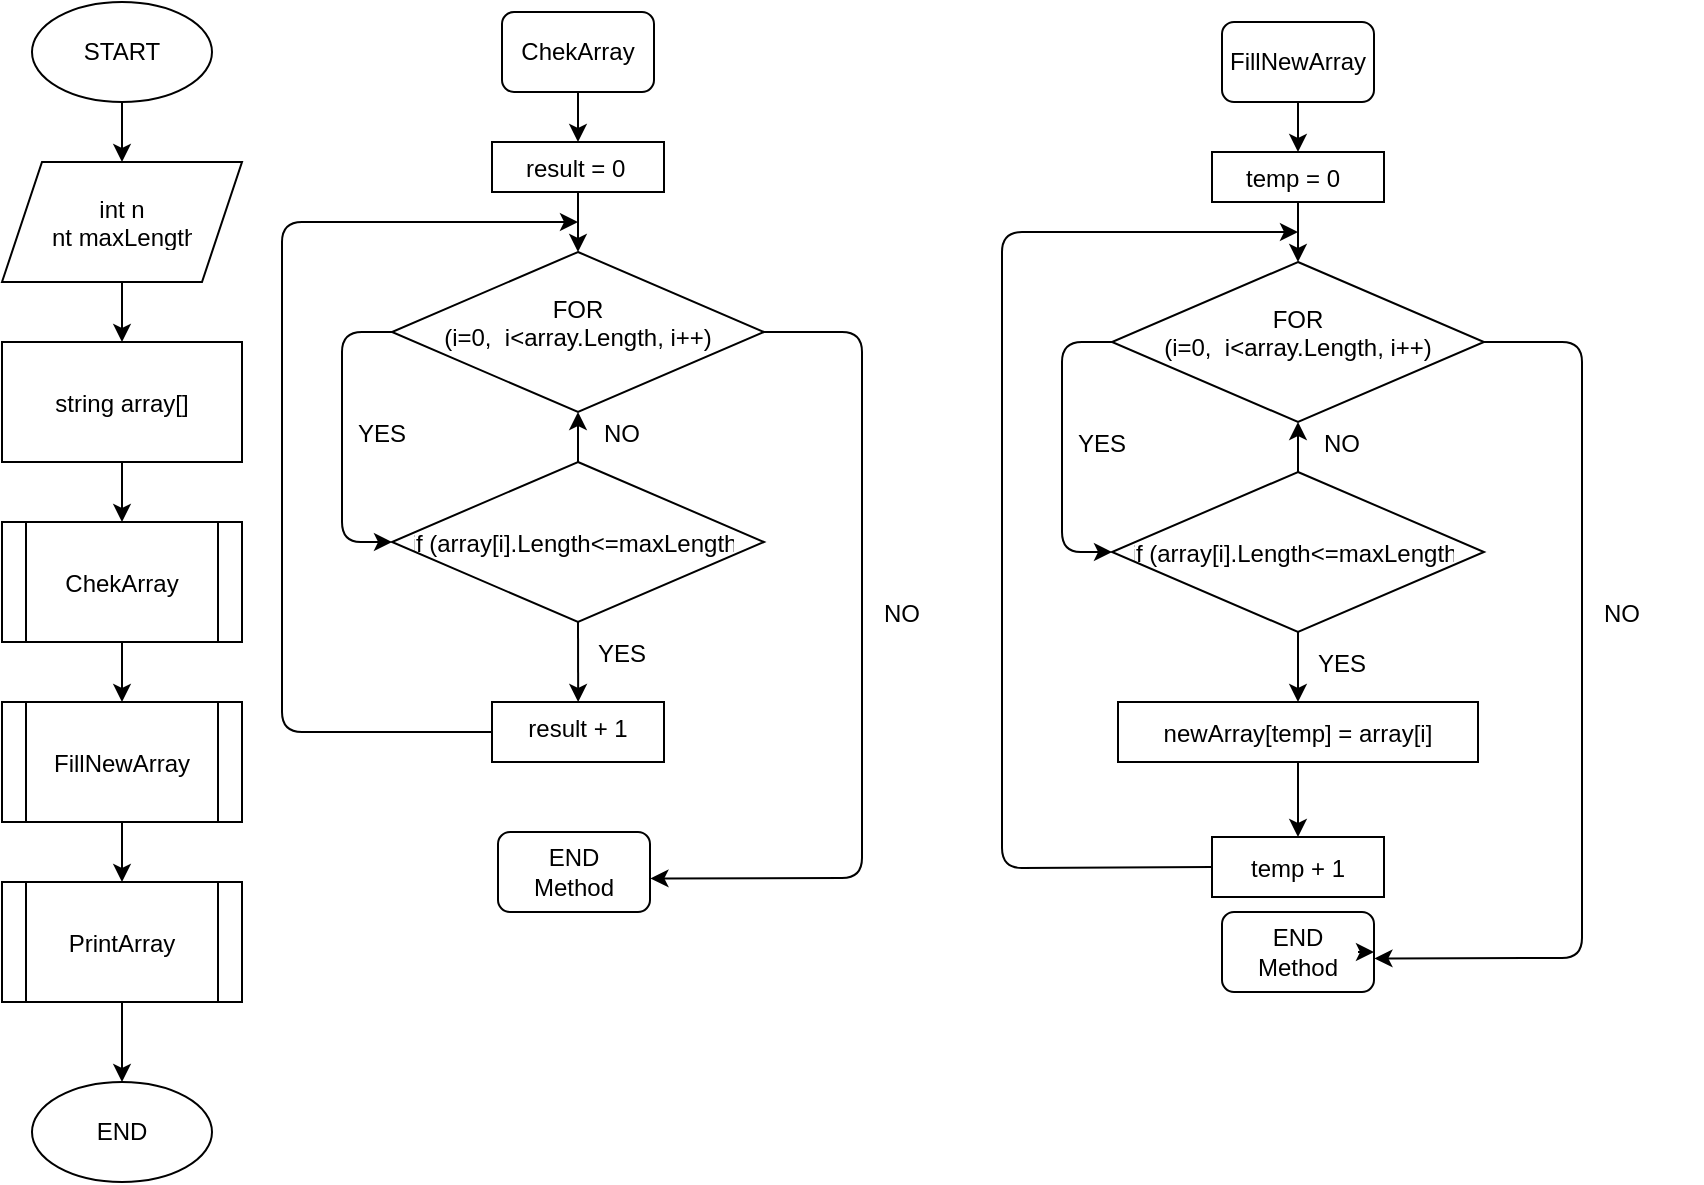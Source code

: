 <mxfile>
    <diagram id="GuXN4qwN2RfqxG8nXlDR" name="Страница 1">
        <mxGraphModel dx="1386" dy="686" grid="1" gridSize="10" guides="1" tooltips="1" connect="1" arrows="1" fold="1" page="1" pageScale="1" pageWidth="827" pageHeight="1169" math="0" shadow="0">
            <root>
                <mxCell id="0"/>
                <mxCell id="1" parent="0"/>
                <mxCell id="19" style="edgeStyle=none;html=1;exitX=0.5;exitY=1;exitDx=0;exitDy=0;entryX=0.5;entryY=0;entryDx=0;entryDy=0;" edge="1" parent="1" source="2" target="4">
                    <mxGeometry relative="1" as="geometry"/>
                </mxCell>
                <mxCell id="2" value="" style="ellipse;whiteSpace=wrap;html=1;" vertex="1" parent="1">
                    <mxGeometry x="125" y="20" width="90" height="50" as="geometry"/>
                </mxCell>
                <mxCell id="3" value="START" style="text;html=1;strokeColor=none;fillColor=none;align=center;verticalAlign=middle;whiteSpace=wrap;rounded=0;" vertex="1" parent="1">
                    <mxGeometry x="140" y="30" width="60" height="30" as="geometry"/>
                </mxCell>
                <mxCell id="20" style="edgeStyle=none;html=1;entryX=0.5;entryY=0;entryDx=0;entryDy=0;" edge="1" parent="1" source="4" target="6">
                    <mxGeometry relative="1" as="geometry"/>
                </mxCell>
                <mxCell id="4" value="" style="shape=parallelogram;perimeter=parallelogramPerimeter;whiteSpace=wrap;html=1;fixedSize=1;" vertex="1" parent="1">
                    <mxGeometry x="110" y="100" width="120" height="60" as="geometry"/>
                </mxCell>
                <mxCell id="5" value="int n&#10;int maxLength" style="text;strokeColor=none;fillColor=none;align=center;verticalAlign=middle;spacingLeft=4;spacingRight=4;overflow=hidden;points=[[0,0.5],[1,0.5]];portConstraint=eastwest;rotatable=0;" vertex="1" parent="1">
                    <mxGeometry x="130" y="115" width="80" height="30" as="geometry"/>
                </mxCell>
                <mxCell id="25" style="edgeStyle=none;html=1;exitX=0.5;exitY=1;exitDx=0;exitDy=0;entryX=0.5;entryY=0;entryDx=0;entryDy=0;" edge="1" parent="1" source="6" target="9">
                    <mxGeometry relative="1" as="geometry"/>
                </mxCell>
                <mxCell id="6" value="" style="rounded=0;whiteSpace=wrap;html=1;" vertex="1" parent="1">
                    <mxGeometry x="110" y="190" width="120" height="60" as="geometry"/>
                </mxCell>
                <mxCell id="7" value="string array[]" style="text;strokeColor=none;fillColor=none;align=center;verticalAlign=middle;spacingLeft=4;spacingRight=4;overflow=hidden;points=[[0,0.5],[1,0.5]];portConstraint=eastwest;rotatable=0;" vertex="1" parent="1">
                    <mxGeometry x="130" y="205" width="80" height="30" as="geometry"/>
                </mxCell>
                <mxCell id="22" style="edgeStyle=none;html=1;exitX=0.5;exitY=1;exitDx=0;exitDy=0;entryX=0.5;entryY=0;entryDx=0;entryDy=0;" edge="1" parent="1" source="9" target="10">
                    <mxGeometry relative="1" as="geometry"/>
                </mxCell>
                <mxCell id="9" value="" style="shape=process;whiteSpace=wrap;html=1;backgroundOutline=1;" vertex="1" parent="1">
                    <mxGeometry x="110" y="280" width="120" height="60" as="geometry"/>
                </mxCell>
                <mxCell id="23" style="edgeStyle=none;html=1;exitX=0.5;exitY=1;exitDx=0;exitDy=0;entryX=0.5;entryY=0;entryDx=0;entryDy=0;" edge="1" parent="1" source="10" target="11">
                    <mxGeometry relative="1" as="geometry"/>
                </mxCell>
                <mxCell id="10" value="" style="shape=process;whiteSpace=wrap;html=1;backgroundOutline=1;" vertex="1" parent="1">
                    <mxGeometry x="110" y="370" width="120" height="60" as="geometry"/>
                </mxCell>
                <mxCell id="24" style="edgeStyle=none;html=1;exitX=0.5;exitY=1;exitDx=0;exitDy=0;entryX=0.5;entryY=0;entryDx=0;entryDy=0;" edge="1" parent="1" source="11" target="13">
                    <mxGeometry relative="1" as="geometry"/>
                </mxCell>
                <mxCell id="11" value="" style="shape=process;whiteSpace=wrap;html=1;backgroundOutline=1;" vertex="1" parent="1">
                    <mxGeometry x="110" y="460" width="120" height="60" as="geometry"/>
                </mxCell>
                <mxCell id="13" value="" style="ellipse;whiteSpace=wrap;html=1;" vertex="1" parent="1">
                    <mxGeometry x="125" y="560" width="90" height="50" as="geometry"/>
                </mxCell>
                <mxCell id="14" value="ChekArray" style="text;strokeColor=none;fillColor=none;align=center;verticalAlign=middle;spacingLeft=4;spacingRight=4;overflow=hidden;points=[[0,0.5],[1,0.5]];portConstraint=eastwest;rotatable=0;" vertex="1" parent="1">
                    <mxGeometry x="130" y="295" width="80" height="30" as="geometry"/>
                </mxCell>
                <mxCell id="15" value="FillNewArray" style="text;strokeColor=none;fillColor=none;align=center;verticalAlign=middle;spacingLeft=4;spacingRight=4;overflow=hidden;points=[[0,0.5],[1,0.5]];portConstraint=eastwest;rotatable=0;" vertex="1" parent="1">
                    <mxGeometry x="130" y="385" width="80" height="30" as="geometry"/>
                </mxCell>
                <mxCell id="16" value="PrintArray" style="text;strokeColor=none;fillColor=none;align=center;verticalAlign=middle;spacingLeft=4;spacingRight=4;overflow=hidden;points=[[0,0.5],[1,0.5]];portConstraint=eastwest;rotatable=0;" vertex="1" parent="1">
                    <mxGeometry x="130" y="475" width="80" height="30" as="geometry"/>
                </mxCell>
                <mxCell id="17" value="END" style="text;html=1;strokeColor=none;fillColor=none;align=center;verticalAlign=middle;whiteSpace=wrap;rounded=0;" vertex="1" parent="1">
                    <mxGeometry x="140" y="570" width="60" height="30" as="geometry"/>
                </mxCell>
                <mxCell id="26" value="" style="rounded=1;whiteSpace=wrap;html=1;" vertex="1" parent="1">
                    <mxGeometry x="360" y="25" width="76" height="40" as="geometry"/>
                </mxCell>
                <mxCell id="48" style="edgeStyle=none;html=1;exitX=0;exitY=0.5;exitDx=0;exitDy=0;entryX=0;entryY=0.5;entryDx=0;entryDy=0;" edge="1" parent="1" source="27" target="39">
                    <mxGeometry relative="1" as="geometry">
                        <mxPoint x="280" y="300" as="targetPoint"/>
                        <Array as="points">
                            <mxPoint x="280" y="185"/>
                            <mxPoint x="280" y="290"/>
                        </Array>
                    </mxGeometry>
                </mxCell>
                <mxCell id="50" style="edgeStyle=none;html=1;entryX=1.003;entryY=0.58;entryDx=0;entryDy=0;entryPerimeter=0;" edge="1" parent="1" source="27" target="35">
                    <mxGeometry relative="1" as="geometry">
                        <mxPoint x="600" y="400" as="targetPoint"/>
                        <Array as="points">
                            <mxPoint x="540" y="185"/>
                            <mxPoint x="540" y="458"/>
                        </Array>
                    </mxGeometry>
                </mxCell>
                <mxCell id="27" value="" style="rhombus;whiteSpace=wrap;html=1;" vertex="1" parent="1">
                    <mxGeometry x="305" y="145" width="186" height="80" as="geometry"/>
                </mxCell>
                <mxCell id="49" style="edgeStyle=none;html=1;" edge="1" parent="1" source="29">
                    <mxGeometry relative="1" as="geometry">
                        <mxPoint x="398" y="130" as="targetPoint"/>
                        <Array as="points">
                            <mxPoint x="250" y="385"/>
                            <mxPoint x="250" y="130"/>
                        </Array>
                    </mxGeometry>
                </mxCell>
                <mxCell id="29" value="" style="rounded=0;whiteSpace=wrap;html=1;" vertex="1" parent="1">
                    <mxGeometry x="355" y="370" width="86" height="30" as="geometry"/>
                </mxCell>
                <mxCell id="32" style="edgeStyle=none;html=1;exitX=0.75;exitY=1;exitDx=0;exitDy=0;entryX=0.663;entryY=1.16;entryDx=0;entryDy=0;entryPerimeter=0;" edge="1" parent="1">
                    <mxGeometry relative="1" as="geometry">
                        <mxPoint x="422.5" y="450" as="sourcePoint"/>
                        <mxPoint x="415.018" y="454" as="targetPoint"/>
                    </mxGeometry>
                </mxCell>
                <mxCell id="44" style="edgeStyle=none;html=1;entryX=0.4;entryY=0.083;entryDx=0;entryDy=0;entryPerimeter=0;exitX=0.5;exitY=1;exitDx=0;exitDy=0;" edge="1" parent="1" source="26" target="42">
                    <mxGeometry relative="1" as="geometry">
                        <mxPoint x="398" y="70" as="sourcePoint"/>
                    </mxGeometry>
                </mxCell>
                <mxCell id="34" value="ChekArray" style="text;html=1;strokeColor=none;fillColor=none;align=center;verticalAlign=middle;whiteSpace=wrap;rounded=0;" vertex="1" parent="1">
                    <mxGeometry x="368" y="30" width="60" height="30" as="geometry"/>
                </mxCell>
                <mxCell id="35" value="" style="rounded=1;whiteSpace=wrap;html=1;" vertex="1" parent="1">
                    <mxGeometry x="358" y="435" width="76" height="40" as="geometry"/>
                </mxCell>
                <mxCell id="36" value="END Method" style="text;html=1;strokeColor=none;fillColor=none;align=center;verticalAlign=middle;whiteSpace=wrap;rounded=0;" vertex="1" parent="1">
                    <mxGeometry x="366" y="440" width="60" height="30" as="geometry"/>
                </mxCell>
                <mxCell id="38" value="FOR&#10;(i=0,  i&lt;array.Length, i++)" style="text;strokeColor=none;fillColor=none;align=center;verticalAlign=middle;spacingLeft=4;spacingRight=4;overflow=hidden;points=[[0,0.5],[1,0.5]];portConstraint=eastwest;rotatable=0;" vertex="1" parent="1">
                    <mxGeometry x="313" y="155" width="170" height="50" as="geometry"/>
                </mxCell>
                <mxCell id="46" style="edgeStyle=none;html=1;entryX=0.5;entryY=1;entryDx=0;entryDy=0;" edge="1" parent="1" source="39" target="27">
                    <mxGeometry relative="1" as="geometry"/>
                </mxCell>
                <mxCell id="47" style="edgeStyle=none;html=1;exitX=0.5;exitY=1;exitDx=0;exitDy=0;entryX=0.501;entryY=0.083;entryDx=0;entryDy=0;entryPerimeter=0;" edge="1" parent="1" source="39" target="43">
                    <mxGeometry relative="1" as="geometry"/>
                </mxCell>
                <mxCell id="39" value="" style="rhombus;whiteSpace=wrap;html=1;" vertex="1" parent="1">
                    <mxGeometry x="305" y="250" width="186" height="80" as="geometry"/>
                </mxCell>
                <mxCell id="40" value="if (array[i].Length&lt;=maxLength" style="text;strokeColor=none;fillColor=none;align=center;verticalAlign=middle;spacingLeft=4;spacingRight=4;overflow=hidden;points=[[0,0.5],[1,0.5]];portConstraint=eastwest;rotatable=0;" vertex="1" parent="1">
                    <mxGeometry x="311" y="265" width="170" height="50" as="geometry"/>
                </mxCell>
                <mxCell id="45" style="edgeStyle=none;html=1;entryX=0.5;entryY=0;entryDx=0;entryDy=0;" edge="1" parent="1" source="41" target="27">
                    <mxGeometry relative="1" as="geometry"/>
                </mxCell>
                <mxCell id="41" value="" style="rounded=0;whiteSpace=wrap;html=1;" vertex="1" parent="1">
                    <mxGeometry x="355" y="90" width="86" height="25" as="geometry"/>
                </mxCell>
                <mxCell id="42" value="result = 0" style="text;strokeColor=none;fillColor=none;align=left;verticalAlign=middle;spacingLeft=4;spacingRight=4;overflow=hidden;points=[[0,0.5],[1,0.5]];portConstraint=eastwest;rotatable=0;" vertex="1" parent="1">
                    <mxGeometry x="366" y="87.5" width="80" height="30" as="geometry"/>
                </mxCell>
                <mxCell id="43" value="result + 1" style="text;strokeColor=none;fillColor=none;align=center;verticalAlign=middle;spacingLeft=4;spacingRight=4;overflow=hidden;points=[[0,0.5],[1,0.5]];portConstraint=eastwest;rotatable=0;" vertex="1" parent="1">
                    <mxGeometry x="358" y="367.5" width="80" height="30" as="geometry"/>
                </mxCell>
                <mxCell id="51" value="YES" style="text;strokeColor=none;fillColor=none;align=center;verticalAlign=middle;spacingLeft=4;spacingRight=4;overflow=hidden;points=[[0,0.5],[1,0.5]];portConstraint=eastwest;rotatable=0;" vertex="1" parent="1">
                    <mxGeometry x="260" y="220" width="80" height="30" as="geometry"/>
                </mxCell>
                <mxCell id="52" value="YES" style="text;strokeColor=none;fillColor=none;align=center;verticalAlign=middle;spacingLeft=4;spacingRight=4;overflow=hidden;points=[[0,0.5],[1,0.5]];portConstraint=eastwest;rotatable=0;" vertex="1" parent="1">
                    <mxGeometry x="380" y="330" width="80" height="30" as="geometry"/>
                </mxCell>
                <mxCell id="53" value="NO" style="text;strokeColor=none;fillColor=none;align=center;verticalAlign=middle;spacingLeft=4;spacingRight=4;overflow=hidden;points=[[0,0.5],[1,0.5]];portConstraint=eastwest;rotatable=0;" vertex="1" parent="1">
                    <mxGeometry x="520" y="310" width="80" height="30" as="geometry"/>
                </mxCell>
                <mxCell id="54" value="NO" style="text;strokeColor=none;fillColor=none;align=center;verticalAlign=middle;spacingLeft=4;spacingRight=4;overflow=hidden;points=[[0,0.5],[1,0.5]];portConstraint=eastwest;rotatable=0;" vertex="1" parent="1">
                    <mxGeometry x="380" y="220" width="80" height="30" as="geometry"/>
                </mxCell>
                <mxCell id="55" value="" style="rounded=1;whiteSpace=wrap;html=1;" vertex="1" parent="1">
                    <mxGeometry x="720" y="30" width="76" height="40" as="geometry"/>
                </mxCell>
                <mxCell id="56" style="edgeStyle=none;html=1;exitX=0;exitY=0.5;exitDx=0;exitDy=0;entryX=0;entryY=0.5;entryDx=0;entryDy=0;" edge="1" parent="1" source="58" target="69">
                    <mxGeometry relative="1" as="geometry">
                        <mxPoint x="640" y="305" as="targetPoint"/>
                        <Array as="points">
                            <mxPoint x="640" y="190"/>
                            <mxPoint x="640" y="295"/>
                        </Array>
                    </mxGeometry>
                </mxCell>
                <mxCell id="57" style="edgeStyle=none;html=1;entryX=1.003;entryY=0.58;entryDx=0;entryDy=0;entryPerimeter=0;" edge="1" parent="1" source="58" target="64">
                    <mxGeometry relative="1" as="geometry">
                        <mxPoint x="960" y="405" as="targetPoint"/>
                        <Array as="points">
                            <mxPoint x="900" y="190"/>
                            <mxPoint x="900" y="498"/>
                        </Array>
                    </mxGeometry>
                </mxCell>
                <mxCell id="58" value="" style="rhombus;whiteSpace=wrap;html=1;" vertex="1" parent="1">
                    <mxGeometry x="665" y="150" width="186" height="80" as="geometry"/>
                </mxCell>
                <mxCell id="59" style="edgeStyle=none;html=1;exitX=0;exitY=0.5;exitDx=0;exitDy=0;" edge="1" parent="1" source="79">
                    <mxGeometry relative="1" as="geometry">
                        <mxPoint x="758.0" y="135" as="targetPoint"/>
                        <Array as="points">
                            <mxPoint x="610" y="453"/>
                            <mxPoint x="610" y="135"/>
                        </Array>
                        <mxPoint x="710" y="440" as="sourcePoint"/>
                    </mxGeometry>
                </mxCell>
                <mxCell id="84" style="edgeStyle=none;html=1;" edge="1" parent="1" source="60" target="80">
                    <mxGeometry relative="1" as="geometry"/>
                </mxCell>
                <mxCell id="60" value="" style="rounded=0;whiteSpace=wrap;html=1;" vertex="1" parent="1">
                    <mxGeometry x="668" y="370" width="180" height="30" as="geometry"/>
                </mxCell>
                <mxCell id="61" style="edgeStyle=none;html=1;exitX=0.75;exitY=1;exitDx=0;exitDy=0;entryX=0.663;entryY=1.16;entryDx=0;entryDy=0;entryPerimeter=0;" edge="1" parent="1">
                    <mxGeometry relative="1" as="geometry">
                        <mxPoint x="784.5" y="490" as="sourcePoint"/>
                        <mxPoint x="777.018" y="494" as="targetPoint"/>
                    </mxGeometry>
                </mxCell>
                <mxCell id="62" style="edgeStyle=none;html=1;entryX=0.4;entryY=0.083;entryDx=0;entryDy=0;entryPerimeter=0;exitX=0.5;exitY=1;exitDx=0;exitDy=0;" edge="1" parent="1" source="55" target="73">
                    <mxGeometry relative="1" as="geometry">
                        <mxPoint x="758" y="75" as="sourcePoint"/>
                    </mxGeometry>
                </mxCell>
                <mxCell id="63" value="FillNewArray" style="text;html=1;strokeColor=none;fillColor=none;align=center;verticalAlign=middle;whiteSpace=wrap;rounded=0;" vertex="1" parent="1">
                    <mxGeometry x="728" y="35" width="60" height="30" as="geometry"/>
                </mxCell>
                <mxCell id="64" value="" style="rounded=1;whiteSpace=wrap;html=1;" vertex="1" parent="1">
                    <mxGeometry x="720" y="475" width="76" height="40" as="geometry"/>
                </mxCell>
                <mxCell id="83" style="edgeStyle=none;html=1;" edge="1" parent="1" source="65" target="64">
                    <mxGeometry relative="1" as="geometry"/>
                </mxCell>
                <mxCell id="65" value="END Method" style="text;html=1;strokeColor=none;fillColor=none;align=center;verticalAlign=middle;whiteSpace=wrap;rounded=0;" vertex="1" parent="1">
                    <mxGeometry x="728" y="480" width="60" height="30" as="geometry"/>
                </mxCell>
                <mxCell id="66" value="FOR&#10;(i=0,  i&lt;array.Length, i++)" style="text;strokeColor=none;fillColor=none;align=center;verticalAlign=middle;spacingLeft=4;spacingRight=4;overflow=hidden;points=[[0,0.5],[1,0.5]];portConstraint=eastwest;rotatable=0;" vertex="1" parent="1">
                    <mxGeometry x="673" y="160" width="170" height="50" as="geometry"/>
                </mxCell>
                <mxCell id="67" style="edgeStyle=none;html=1;entryX=0.5;entryY=1;entryDx=0;entryDy=0;" edge="1" parent="1" source="69" target="58">
                    <mxGeometry relative="1" as="geometry"/>
                </mxCell>
                <mxCell id="68" style="edgeStyle=none;html=1;exitX=0.5;exitY=1;exitDx=0;exitDy=0;" edge="1" parent="1" source="69" target="74">
                    <mxGeometry relative="1" as="geometry"/>
                </mxCell>
                <mxCell id="69" value="" style="rhombus;whiteSpace=wrap;html=1;" vertex="1" parent="1">
                    <mxGeometry x="665" y="255" width="186" height="80" as="geometry"/>
                </mxCell>
                <mxCell id="70" value="if (array[i].Length&lt;=maxLength" style="text;strokeColor=none;fillColor=none;align=center;verticalAlign=middle;spacingLeft=4;spacingRight=4;overflow=hidden;points=[[0,0.5],[1,0.5]];portConstraint=eastwest;rotatable=0;" vertex="1" parent="1">
                    <mxGeometry x="671" y="270" width="170" height="50" as="geometry"/>
                </mxCell>
                <mxCell id="71" style="edgeStyle=none;html=1;entryX=0.5;entryY=0;entryDx=0;entryDy=0;" edge="1" parent="1" source="72" target="58">
                    <mxGeometry relative="1" as="geometry"/>
                </mxCell>
                <mxCell id="72" value="" style="rounded=0;whiteSpace=wrap;html=1;" vertex="1" parent="1">
                    <mxGeometry x="715" y="95" width="86" height="25" as="geometry"/>
                </mxCell>
                <mxCell id="73" value="temp = 0" style="text;strokeColor=none;fillColor=none;align=left;verticalAlign=middle;spacingLeft=4;spacingRight=4;overflow=hidden;points=[[0,0.5],[1,0.5]];portConstraint=eastwest;rotatable=0;" vertex="1" parent="1">
                    <mxGeometry x="726" y="92.5" width="80" height="30" as="geometry"/>
                </mxCell>
                <mxCell id="74" value="newArray[temp] = array[i]" style="text;strokeColor=none;fillColor=none;align=center;verticalAlign=middle;spacingLeft=4;spacingRight=4;overflow=hidden;points=[[0,0.5],[1,0.5]];portConstraint=eastwest;rotatable=0;" vertex="1" parent="1">
                    <mxGeometry x="677" y="370" width="162" height="30" as="geometry"/>
                </mxCell>
                <mxCell id="75" value="YES" style="text;strokeColor=none;fillColor=none;align=center;verticalAlign=middle;spacingLeft=4;spacingRight=4;overflow=hidden;points=[[0,0.5],[1,0.5]];portConstraint=eastwest;rotatable=0;" vertex="1" parent="1">
                    <mxGeometry x="620" y="225" width="80" height="30" as="geometry"/>
                </mxCell>
                <mxCell id="76" value="YES" style="text;strokeColor=none;fillColor=none;align=center;verticalAlign=middle;spacingLeft=4;spacingRight=4;overflow=hidden;points=[[0,0.5],[1,0.5]];portConstraint=eastwest;rotatable=0;" vertex="1" parent="1">
                    <mxGeometry x="740" y="335" width="80" height="30" as="geometry"/>
                </mxCell>
                <mxCell id="77" value="NO" style="text;strokeColor=none;fillColor=none;align=center;verticalAlign=middle;spacingLeft=4;spacingRight=4;overflow=hidden;points=[[0,0.5],[1,0.5]];portConstraint=eastwest;rotatable=0;" vertex="1" parent="1">
                    <mxGeometry x="880" y="310" width="80" height="30" as="geometry"/>
                </mxCell>
                <mxCell id="78" value="NO" style="text;strokeColor=none;fillColor=none;align=center;verticalAlign=middle;spacingLeft=4;spacingRight=4;overflow=hidden;points=[[0,0.5],[1,0.5]];portConstraint=eastwest;rotatable=0;" vertex="1" parent="1">
                    <mxGeometry x="740" y="225" width="80" height="30" as="geometry"/>
                </mxCell>
                <mxCell id="79" value="" style="rounded=0;whiteSpace=wrap;html=1;" vertex="1" parent="1">
                    <mxGeometry x="715" y="437.5" width="86" height="30" as="geometry"/>
                </mxCell>
                <mxCell id="80" value="temp + 1" style="text;strokeColor=none;fillColor=none;align=center;verticalAlign=middle;spacingLeft=4;spacingRight=4;overflow=hidden;points=[[0,0.5],[1,0.5]];portConstraint=eastwest;rotatable=0;" vertex="1" parent="1">
                    <mxGeometry x="718" y="437.5" width="80" height="30" as="geometry"/>
                </mxCell>
            </root>
        </mxGraphModel>
    </diagram>
</mxfile>